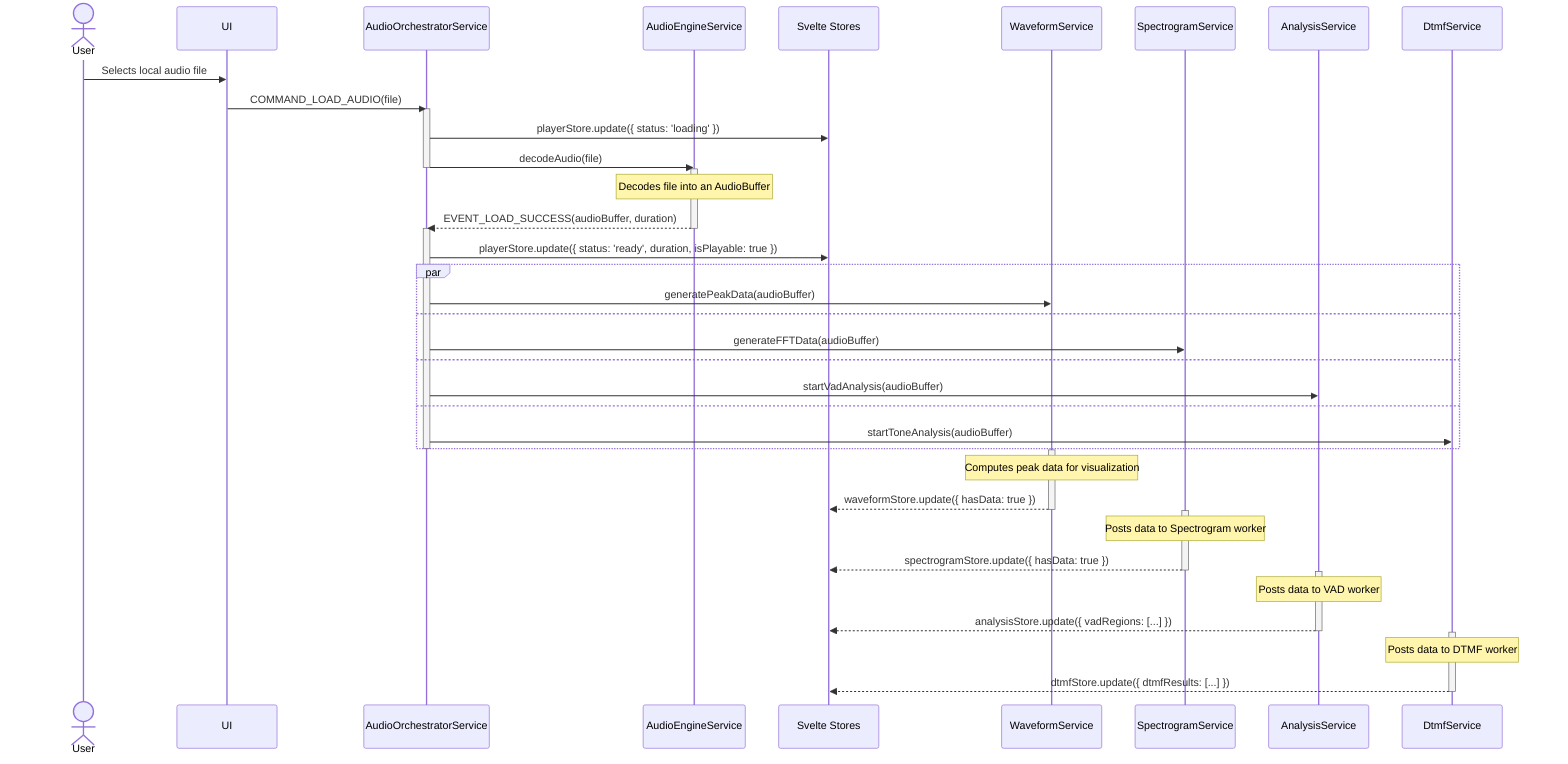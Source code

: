 %% vibe-player-v3/docs/refactor-plan/diagrams/file-loading-flow.mermaid
%% Detailed flow for loading a new audio file and initiating parallel analysis.

sequenceDiagram
    actor User
    participant UI
    participant Orchestrator as AudioOrchestratorService
    participant Engine as AudioEngineService
    participant Store as Svelte Stores
    
    User->>UI: Selects local audio file
    UI->>Orchestrator: COMMAND_LOAD_AUDIO(file)

    activate Orchestrator
    Orchestrator->>Store: playerStore.update({ status: 'loading' })
    Orchestrator->>Engine: decodeAudio(file)
    deactivate Orchestrator

    activate Engine
    Note over Engine: Decodes file into an AudioBuffer
    Engine-->>Orchestrator: EVENT_LOAD_SUCCESS(audioBuffer, duration)
    deactivate Engine

    activate Orchestrator
    Orchestrator->>Store: playerStore.update({ status: 'ready', duration, isPlayable: true })
    
    par
        Orchestrator->>WaveformService: generatePeakData(audioBuffer)
        and
        Orchestrator->>SpectrogramService: generateFFTData(audioBuffer)
        and
        Orchestrator->>AnalysisService: startVadAnalysis(audioBuffer)
        and
        Orchestrator->>DtmfService: startToneAnalysis(audioBuffer)
    end
    deactivate Orchestrator

    activate WaveformService
    Note over WaveformService: Computes peak data for visualization
    WaveformService-->>Store: waveformStore.update({ hasData: true })
    deactivate WaveformService
    
    activate SpectrogramService
    Note over SpectrogramService: Posts data to Spectrogram worker
    SpectrogramService-->>Store: spectrogramStore.update({ hasData: true })
    deactivate SpectrogramService

    activate AnalysisService
    Note over AnalysisService: Posts data to VAD worker
    AnalysisService-->>Store: analysisStore.update({ vadRegions: [...] })
    deactivate AnalysisService

    activate DtmfService
    Note over DtmfService: Posts data to DTMF worker
    DtmfService-->>Store: dtmfStore.update({ dtmfResults: [...] })
    deactivate DtmfService
